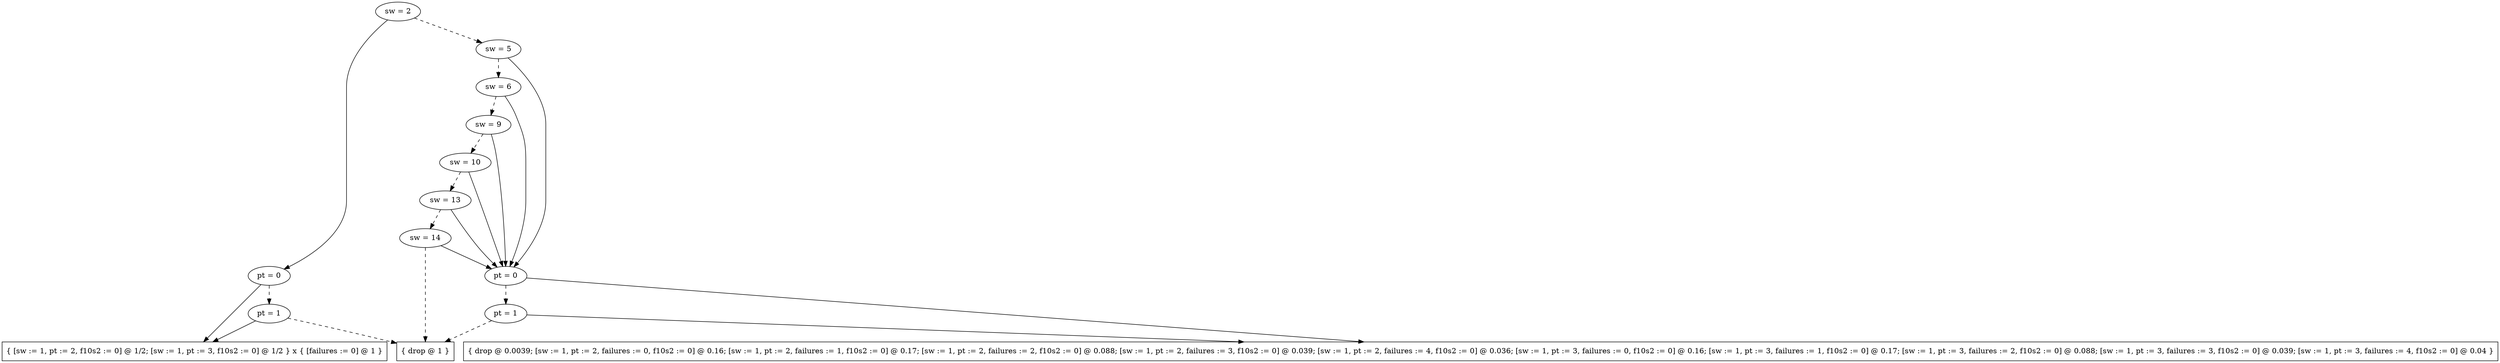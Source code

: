 digraph tdk {
8338 [label="sw = 2"];
8338 -> 8323;
8338 -> 8336 [style="dashed"];
8323 [label="pt = 0"];
8323 -> 8242;
8323 -> 8270 [style="dashed"];
8242 [shape=box label="{ [sw := 1, pt := 2, f10s2 := 0] @ 1/2; [sw := 1, pt := 3, f10s2 := 0] @ 1/2 } x { [failures := 0] @ 1 }"];
8270 [label="pt = 1"];
8270 -> 8242;
8270 -> 0 [style="dashed"];
0 [shape=box label="{ drop @ 1 }"];
8336 [label="sw = 5"];
8336 -> 8308;
8336 -> 8334 [style="dashed"];
8308 [label="pt = 0"];
8308 -> 8213;
8308 -> 8255 [style="dashed"];
8213 [shape=box label="{ drop @ 0.0039; [sw := 1, pt := 2, failures := 0, f10s2 := 0] @ 0.16; [sw := 1, pt := 2, failures := 1, f10s2 := 0] @ 0.17; [sw := 1, pt := 2, failures := 2, f10s2 := 0] @ 0.088; [sw := 1, pt := 2, failures := 3, f10s2 := 0] @ 0.039; [sw := 1, pt := 2, failures := 4, f10s2 := 0] @ 0.036; [sw := 1, pt := 3, failures := 0, f10s2 := 0] @ 0.16; [sw := 1, pt := 3, failures := 1, f10s2 := 0] @ 0.17; [sw := 1, pt := 3, failures := 2, f10s2 := 0] @ 0.088; [sw := 1, pt := 3, failures := 3, f10s2 := 0] @ 0.039; [sw := 1, pt := 3, failures := 4, f10s2 := 0] @ 0.04 }"];
8255 [label="pt = 1"];
8255 -> 8213;
8255 -> 0 [style="dashed"];
8334 [label="sw = 6"];
8334 -> 8308;
8334 -> 8332 [style="dashed"];
8332 [label="sw = 9"];
8332 -> 8308;
8332 -> 8330 [style="dashed"];
8330 [label="sw = 10"];
8330 -> 8308;
8330 -> 8328 [style="dashed"];
8328 [label="sw = 13"];
8328 -> 8308;
8328 -> 8326 [style="dashed"];
8326 [label="sw = 14"];
8326 -> 8308;
8326 -> 0 [style="dashed"];
{rank=same; 8330 ;}
{rank=same; 8270 8255 ;}
{rank=same; 8336 ;}
{rank=same; 8332 ;}
{rank=same; 8338 ;}
{rank=same; 8326 ;}
{rank=same; 8328 ;}
{rank=same; 8334 ;}
{rank=same; 8308 8323 ;}
}
